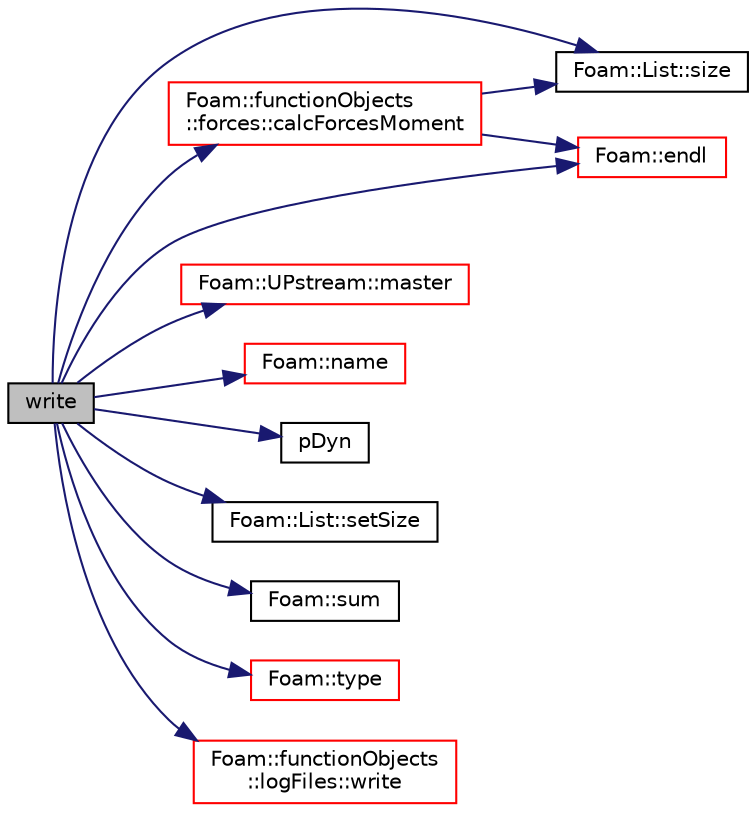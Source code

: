 digraph "write"
{
  bgcolor="transparent";
  edge [fontname="Helvetica",fontsize="10",labelfontname="Helvetica",labelfontsize="10"];
  node [fontname="Helvetica",fontsize="10",shape=record];
  rankdir="LR";
  Node381 [label="write",height=0.2,width=0.4,color="black", fillcolor="grey75", style="filled", fontcolor="black"];
  Node381 -> Node382 [color="midnightblue",fontsize="10",style="solid",fontname="Helvetica"];
  Node382 [label="Foam::functionObjects\l::forces::calcForcesMoment",height=0.2,width=0.4,color="red",URL="$a24365.html#a71e93fd80e1ccacbf30c602b4ea11abc",tooltip="Calculate the forces and moments. "];
  Node382 -> Node482 [color="midnightblue",fontsize="10",style="solid",fontname="Helvetica"];
  Node482 [label="Foam::List::size",height=0.2,width=0.4,color="black",URL="$a26833.html#a8a5f6fa29bd4b500caf186f60245b384",tooltip="Override size to be inconsistent with allocated storage. "];
  Node382 -> Node388 [color="midnightblue",fontsize="10",style="solid",fontname="Helvetica"];
  Node388 [label="Foam::endl",height=0.2,width=0.4,color="red",URL="$a21851.html#a2db8fe02a0d3909e9351bb4275b23ce4",tooltip="Add newline and flush stream. "];
  Node381 -> Node388 [color="midnightblue",fontsize="10",style="solid",fontname="Helvetica"];
  Node381 -> Node657 [color="midnightblue",fontsize="10",style="solid",fontname="Helvetica"];
  Node657 [label="Foam::UPstream::master",height=0.2,width=0.4,color="red",URL="$a27377.html#a36af549940a0aae3733774649594489f",tooltip="Am I the master process. "];
  Node381 -> Node564 [color="midnightblue",fontsize="10",style="solid",fontname="Helvetica"];
  Node564 [label="Foam::name",height=0.2,width=0.4,color="red",URL="$a21851.html#adcb0df2bd4953cb6bb390272d8263c3a",tooltip="Return a string representation of a complex. "];
  Node381 -> Node689 [color="midnightblue",fontsize="10",style="solid",fontname="Helvetica"];
  Node689 [label="pDyn",height=0.2,width=0.4,color="black",URL="$a41387.html#a18a109c225cdc280070807ec1ff6727b"];
  Node381 -> Node445 [color="midnightblue",fontsize="10",style="solid",fontname="Helvetica"];
  Node445 [label="Foam::List::setSize",height=0.2,width=0.4,color="black",URL="$a26833.html#aedb985ffeaf1bdbfeccc2a8730405703",tooltip="Reset size of List. "];
  Node381 -> Node482 [color="midnightblue",fontsize="10",style="solid",fontname="Helvetica"];
  Node381 -> Node690 [color="midnightblue",fontsize="10",style="solid",fontname="Helvetica"];
  Node690 [label="Foam::sum",height=0.2,width=0.4,color="black",URL="$a21851.html#a3d8733143aad0e03b300186ab4bef137"];
  Node381 -> Node516 [color="midnightblue",fontsize="10",style="solid",fontname="Helvetica"];
  Node516 [label="Foam::type",height=0.2,width=0.4,color="red",URL="$a21851.html#aec48583af672626378f501eb9fc32cd1",tooltip="Return the file type: DIRECTORY or FILE. "];
  Node381 -> Node691 [color="midnightblue",fontsize="10",style="solid",fontname="Helvetica"];
  Node691 [label="Foam::functionObjects\l::logFiles::write",height=0.2,width=0.4,color="red",URL="$a27229.html#ae8f6374e29a250261b3979bbd6e5cb40",tooltip="Write function. "];
}
